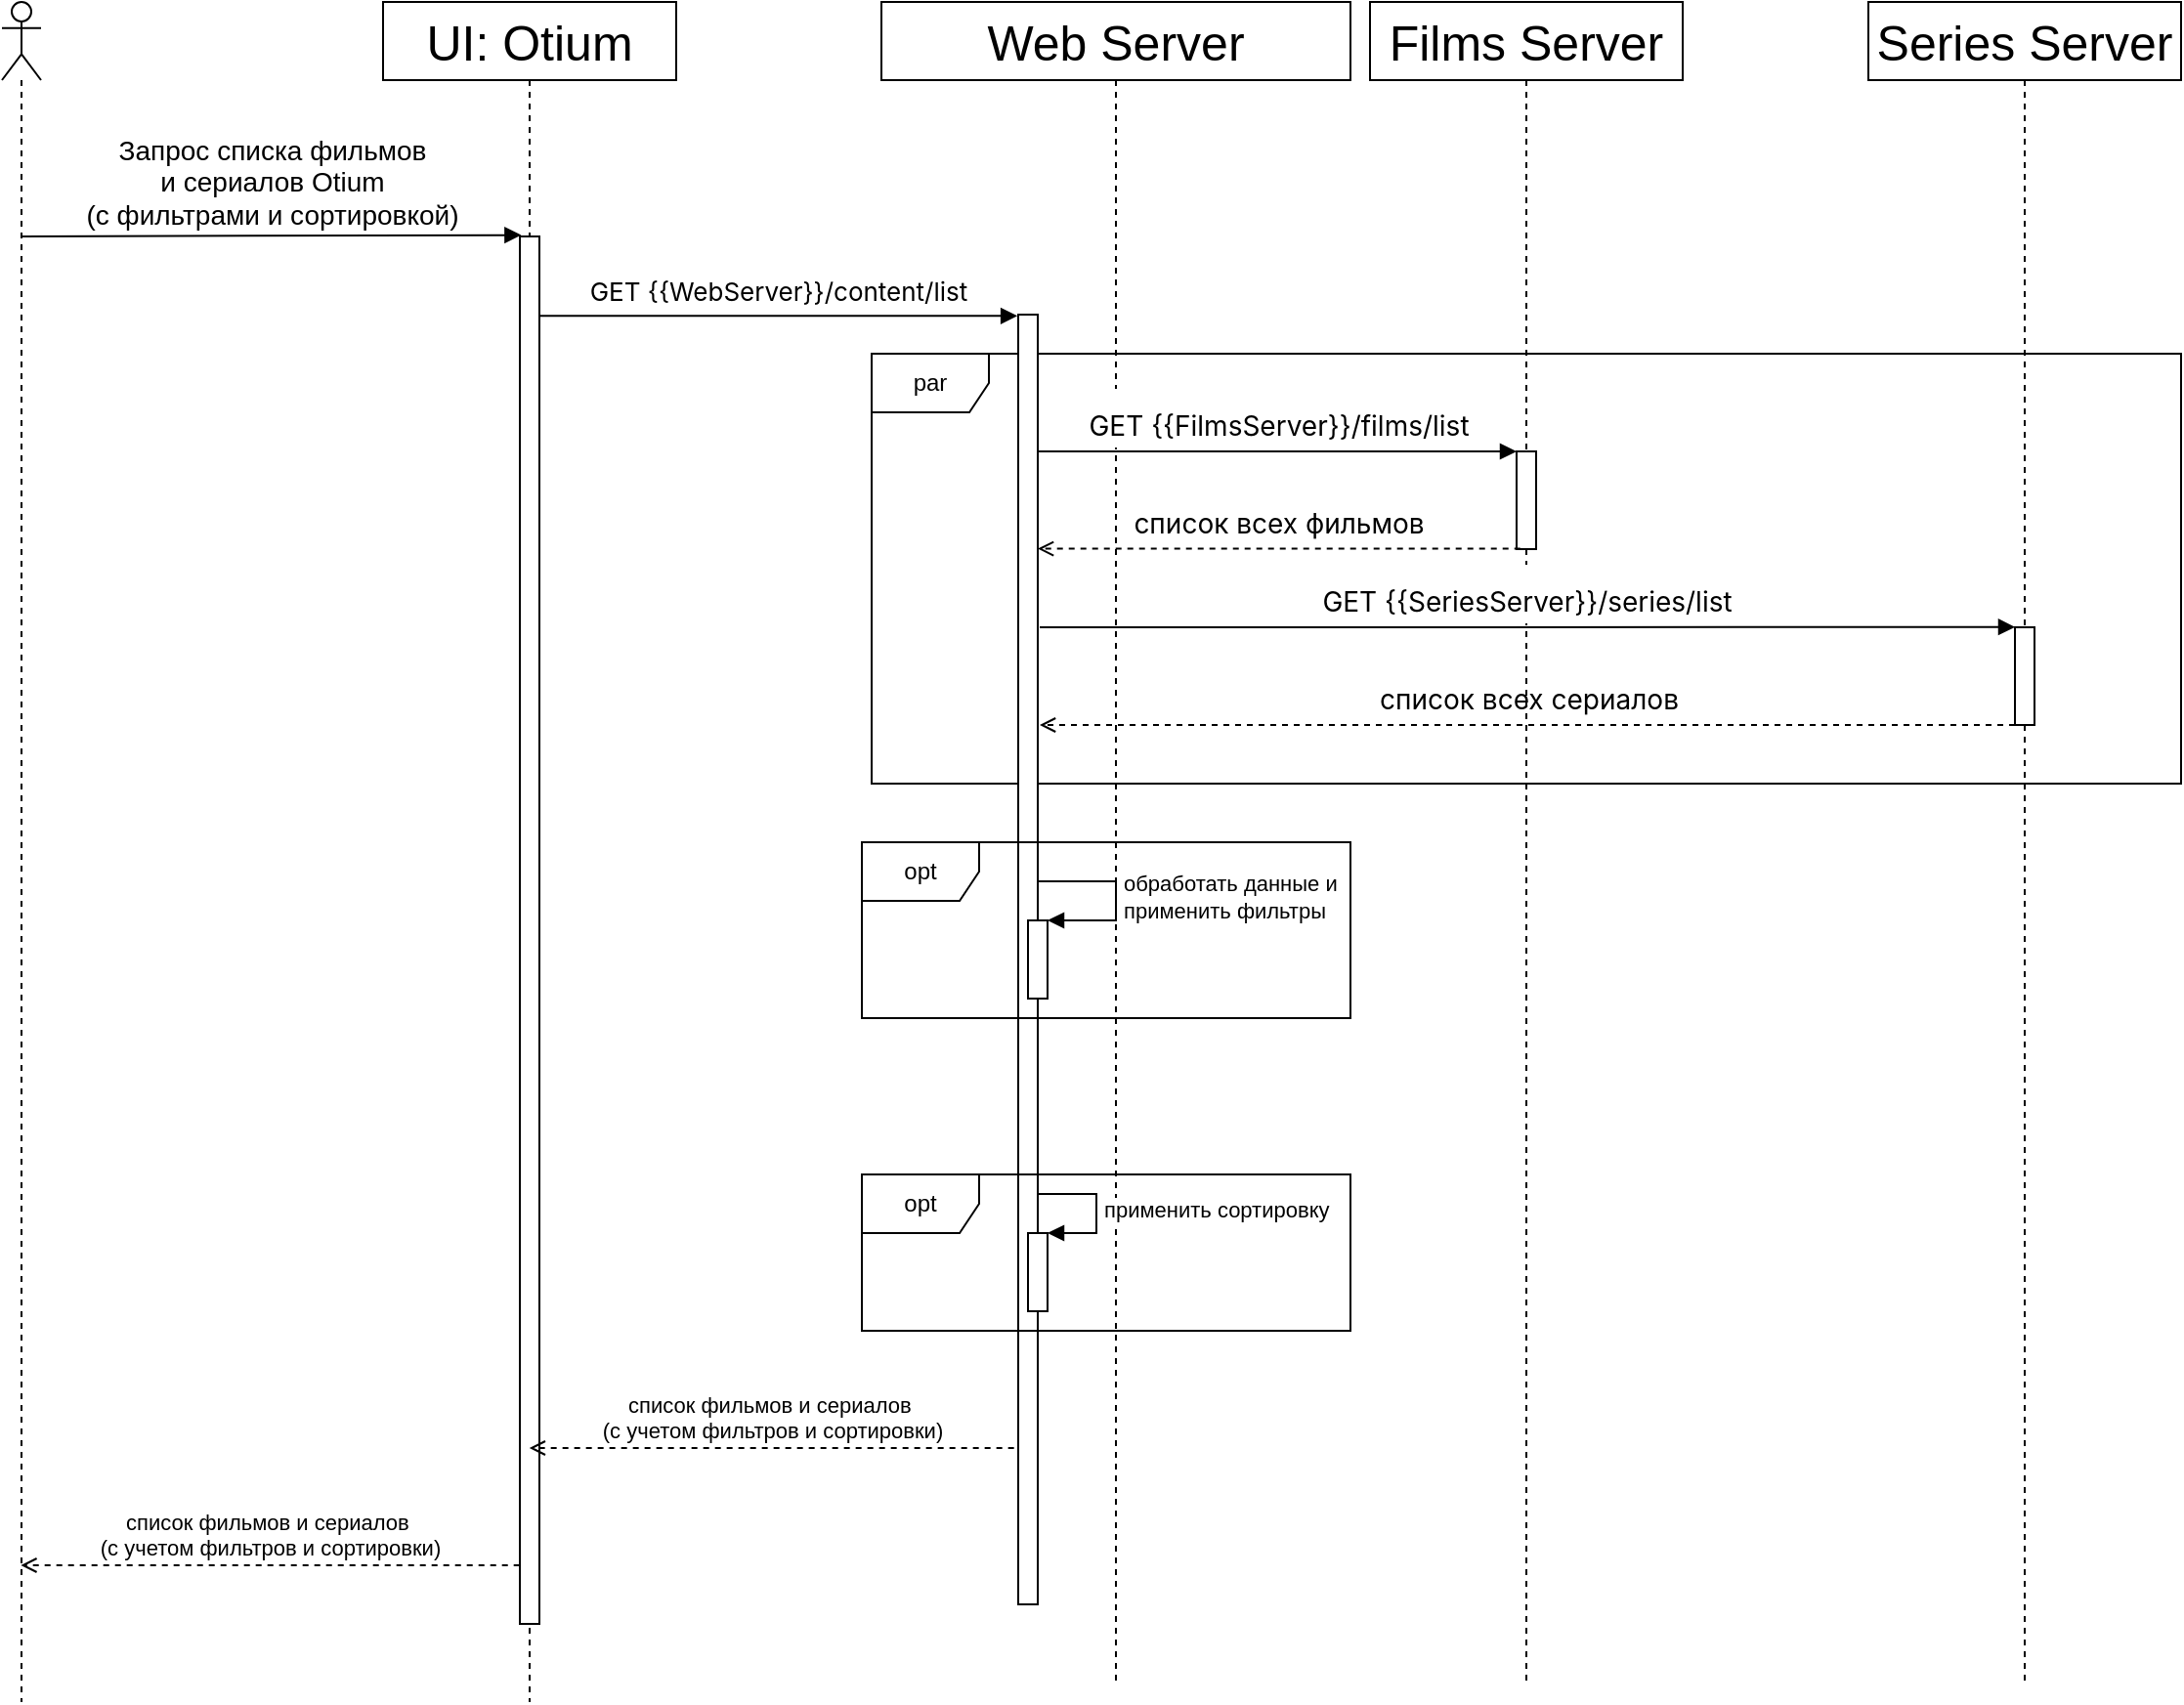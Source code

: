 <mxfile version="28.1.0">
  <diagram id="7ac91c9_CYBIp-0gwyT7" name="Страница 1">
    <mxGraphModel grid="1" page="1" gridSize="10" guides="1" tooltips="1" connect="1" arrows="1" fold="1" pageScale="1" pageWidth="827" pageHeight="1169" math="0" shadow="0">
      <root>
        <mxCell id="0" />
        <mxCell id="1" parent="0" />
        <mxCell id="GGyy2skdk855IDRl_ngY-1" value="par" style="shape=umlFrame;whiteSpace=wrap;html=1;" vertex="1" parent="1">
          <mxGeometry x="515" y="5920" width="670" height="220" as="geometry" />
        </mxCell>
        <mxCell id="GGyy2skdk855IDRl_ngY-2" value="" style="shape=umlLifeline;participant=umlActor;perimeter=lifelinePerimeter;whiteSpace=wrap;html=1;container=1;collapsible=0;recursiveResize=0;verticalAlign=top;spacingTop=36;outlineConnect=0;fontSize=25;" vertex="1" parent="1">
          <mxGeometry x="70" y="5740" width="20" height="870" as="geometry" />
        </mxCell>
        <mxCell id="GGyy2skdk855IDRl_ngY-3" value="Запрос списка фильмов &lt;br&gt;и сериалов Otium &lt;br&gt;(с фильтрами и сортировкой)" style="html=1;verticalAlign=bottom;startArrow=none;startFill=0;endArrow=block;startSize=8;rounded=1;fontSize=14;entryX=0.069;entryY=-0.001;entryDx=0;entryDy=0;entryPerimeter=0;" edge="1" parent="GGyy2skdk855IDRl_ngY-2" target="GGyy2skdk855IDRl_ngY-13">
          <mxGeometry width="60" relative="1" as="geometry">
            <mxPoint x="10" y="120" as="sourcePoint" />
            <mxPoint x="70" y="120" as="targetPoint" />
          </mxGeometry>
        </mxCell>
        <mxCell id="GGyy2skdk855IDRl_ngY-4" value="Web Server" style="shape=umlLifeline;perimeter=lifelinePerimeter;whiteSpace=wrap;html=1;container=1;collapsible=0;recursiveResize=0;outlineConnect=0;fontSize=25;" vertex="1" parent="1">
          <mxGeometry x="520" y="5740" width="240" height="860" as="geometry" />
        </mxCell>
        <mxCell id="GGyy2skdk855IDRl_ngY-5" value="" style="html=1;points=[];perimeter=orthogonalPerimeter;fontFamily=Helvetica;fontSize=25;fontColor=default;align=center;strokeColor=default;fillColor=default;" vertex="1" parent="GGyy2skdk855IDRl_ngY-4">
          <mxGeometry x="70" y="160" width="10" height="660" as="geometry" />
        </mxCell>
        <mxCell id="GGyy2skdk855IDRl_ngY-6" value="" style="html=1;points=[];perimeter=orthogonalPerimeter;" vertex="1" parent="GGyy2skdk855IDRl_ngY-4">
          <mxGeometry x="75" y="470" width="10" height="40" as="geometry" />
        </mxCell>
        <mxCell id="GGyy2skdk855IDRl_ngY-7" value="обработать данные и&lt;br&gt;применить фильтры" style="edgeStyle=orthogonalEdgeStyle;html=1;align=left;spacingLeft=2;endArrow=block;rounded=0;entryX=1;entryY=0;" edge="1" parent="GGyy2skdk855IDRl_ngY-4" target="GGyy2skdk855IDRl_ngY-6">
          <mxGeometry relative="1" as="geometry">
            <mxPoint x="80" y="450" as="sourcePoint" />
            <Array as="points">
              <mxPoint x="120" y="450" />
              <mxPoint x="120" y="470" />
            </Array>
          </mxGeometry>
        </mxCell>
        <mxCell id="UTSkjr9H8OJ1DYK9kxdG-1" value="" style="rounded=0;whiteSpace=wrap;html=1;" vertex="1" parent="GGyy2skdk855IDRl_ngY-4">
          <mxGeometry x="75" y="630" width="10" height="40" as="geometry" />
        </mxCell>
        <mxCell id="UTSkjr9H8OJ1DYK9kxdG-3" value="применить сортировку" style="edgeStyle=orthogonalEdgeStyle;html=1;align=left;spacingLeft=2;endArrow=block;rounded=0;entryX=1;entryY=0;" edge="1" parent="GGyy2skdk855IDRl_ngY-4">
          <mxGeometry relative="1" as="geometry">
            <mxPoint x="80" y="610" as="sourcePoint" />
            <Array as="points">
              <mxPoint x="110" y="610" />
              <mxPoint x="110" y="630" />
            </Array>
            <mxPoint x="85" y="630" as="targetPoint" />
          </mxGeometry>
        </mxCell>
        <mxCell id="n8H1IvrtpVOy08j5Kx5K-1" value="opt" style="shape=umlFrame;whiteSpace=wrap;html=1;pointerEvents=0;" vertex="1" parent="GGyy2skdk855IDRl_ngY-4">
          <mxGeometry x="-10" y="430" width="250" height="90" as="geometry" />
        </mxCell>
        <mxCell id="n8H1IvrtpVOy08j5Kx5K-2" value="opt" style="shape=umlFrame;whiteSpace=wrap;html=1;pointerEvents=0;" vertex="1" parent="GGyy2skdk855IDRl_ngY-4">
          <mxGeometry x="-10" y="600" width="250" height="80" as="geometry" />
        </mxCell>
        <mxCell id="GGyy2skdk855IDRl_ngY-8" value="Series Server" style="shape=umlLifeline;perimeter=lifelinePerimeter;whiteSpace=wrap;html=1;container=1;collapsible=0;recursiveResize=0;outlineConnect=0;fontSize=25;" vertex="1" parent="1">
          <mxGeometry x="1025" y="5740" width="160" height="860" as="geometry" />
        </mxCell>
        <mxCell id="GGyy2skdk855IDRl_ngY-9" value="" style="html=1;points=[];perimeter=orthogonalPerimeter;fontFamily=Helvetica;fontSize=25;fontColor=default;align=center;strokeColor=default;fillColor=default;" vertex="1" parent="GGyy2skdk855IDRl_ngY-8">
          <mxGeometry x="75" y="320" width="10" height="50" as="geometry" />
        </mxCell>
        <mxCell id="GGyy2skdk855IDRl_ngY-10" value="&lt;div style=&quot;text-align: left;&quot;&gt;&lt;font face=&quot;Inter, system-ui, -apple-system, system-ui, Segoe UI, Roboto, Oxygen, Ubuntu, Cantarell, Fira Sans, Droid Sans, Helvetica, Arial, sans-serif&quot;&gt;&lt;span style=&quot;font-size: 14px;&quot;&gt;список всех сериалов&lt;/span&gt;&lt;/font&gt;&lt;/div&gt;" style="html=1;verticalAlign=bottom;startArrow=none;endArrow=open;startSize=8;rounded=1;fontSize=25;startFill=0;endFill=0;dashed=1;exitX=-0.05;exitY=0.205;exitDx=0;exitDy=0;exitPerimeter=0;" edge="1" parent="GGyy2skdk855IDRl_ngY-8">
          <mxGeometry x="-0.001" relative="1" as="geometry">
            <mxPoint x="75" y="370" as="sourcePoint" />
            <mxPoint x="-424" y="370" as="targetPoint" />
            <mxPoint as="offset" />
          </mxGeometry>
        </mxCell>
        <mxCell id="GGyy2skdk855IDRl_ngY-11" value="&lt;span style=&quot;background-color: rgb(255, 255, 255); font-size: 13px;&quot;&gt;&lt;font style=&quot;font-size: 13px;&quot;&gt;&lt;span style=&quot;font-family: Inter, system-ui, -apple-system, &amp;quot;system-ui&amp;quot;, &amp;quot;Segoe UI&amp;quot;, Roboto, Oxygen, Ubuntu, Cantarell, &amp;quot;Fira Sans&amp;quot;, &amp;quot;Droid Sans&amp;quot;, Helvetica, Arial, sans-serif; text-align: left;&quot; data-testid=&quot;resolvedVariable&quot; spellcheck=&quot;false&quot; class=&quot;resolvedVariable&quot;&gt;GET {{WebServer}}&lt;/span&gt;&lt;span style=&quot;font-family: Inter, system-ui, -apple-system, &amp;quot;system-ui&amp;quot;, &amp;quot;Segoe UI&amp;quot;, Roboto, Oxygen, Ubuntu, Cantarell, &amp;quot;Fira Sans&amp;quot;, &amp;quot;Droid Sans&amp;quot;, Helvetica, Arial, sans-serif; text-align: left;&quot; data-testid=&quot;resolvedVariable&quot; spellcheck=&quot;false&quot; class=&quot;resolvedVariable&quot;&gt;/&lt;/span&gt;&lt;/font&gt;&lt;span style=&quot;font-family: Inter, system-ui, -apple-system, &amp;quot;system-ui&amp;quot;, &amp;quot;Segoe UI&amp;quot;, Roboto, Oxygen, Ubuntu, Cantarell, &amp;quot;Fira Sans&amp;quot;, &amp;quot;Droid Sans&amp;quot;, Helvetica, Arial, sans-serif; text-align: left;&quot; data-offset-key=&quot;a3p1t-1-0&quot;&gt;&lt;span style=&quot;&quot; data-text=&quot;true&quot;&gt;content/list&lt;/span&gt;&lt;/span&gt;&lt;/span&gt;" style="html=1;verticalAlign=bottom;startArrow=none;endArrow=block;startSize=8;rounded=1;fontSize=25;entryX=-0.044;entryY=0.001;entryDx=0;entryDy=0;entryPerimeter=0;startFill=0;" edge="1" parent="1" source="GGyy2skdk855IDRl_ngY-13" target="GGyy2skdk855IDRl_ngY-5">
          <mxGeometry x="-0.001" relative="1" as="geometry">
            <mxPoint x="275" y="5820" as="sourcePoint" />
            <mxPoint as="offset" />
          </mxGeometry>
        </mxCell>
        <mxCell id="GGyy2skdk855IDRl_ngY-12" value="UI: Otium" style="shape=umlLifeline;perimeter=lifelinePerimeter;whiteSpace=wrap;html=1;container=1;collapsible=0;recursiveResize=0;outlineConnect=0;fontSize=25;" vertex="1" parent="1">
          <mxGeometry x="265" y="5740" width="150" height="870" as="geometry" />
        </mxCell>
        <mxCell id="GGyy2skdk855IDRl_ngY-13" value="" style="html=1;points=[];perimeter=orthogonalPerimeter;fontFamily=Helvetica;fontSize=25;fontColor=default;align=center;strokeColor=default;fillColor=default;" vertex="1" parent="GGyy2skdk855IDRl_ngY-12">
          <mxGeometry x="70" y="120" width="10" height="710" as="geometry" />
        </mxCell>
        <mxCell id="GGyy2skdk855IDRl_ngY-15" value="Films Server" style="shape=umlLifeline;perimeter=lifelinePerimeter;whiteSpace=wrap;html=1;container=1;collapsible=0;recursiveResize=0;outlineConnect=0;fontSize=25;" vertex="1" parent="1">
          <mxGeometry x="770" y="5740" width="160" height="860" as="geometry" />
        </mxCell>
        <mxCell id="GGyy2skdk855IDRl_ngY-16" value="" style="html=1;points=[];perimeter=orthogonalPerimeter;fontFamily=Helvetica;fontSize=25;fontColor=default;align=center;strokeColor=default;fillColor=default;" vertex="1" parent="GGyy2skdk855IDRl_ngY-15">
          <mxGeometry x="75" y="230" width="10" height="50" as="geometry" />
        </mxCell>
        <mxCell id="GGyy2skdk855IDRl_ngY-17" value="&lt;span style=&quot;background-color: rgb(255, 255, 255); font-size: 14px;&quot;&gt;&lt;font style=&quot;font-size: 14px;&quot;&gt;&lt;span style=&quot;font-family: Inter, system-ui, -apple-system, &amp;quot;system-ui&amp;quot;, &amp;quot;Segoe UI&amp;quot;, Roboto, Oxygen, Ubuntu, Cantarell, &amp;quot;Fira Sans&amp;quot;, &amp;quot;Droid Sans&amp;quot;, Helvetica, Arial, sans-serif; text-align: left;&quot; data-testid=&quot;resolvedVariable&quot; spellcheck=&quot;false&quot; class=&quot;resolvedVariable&quot;&gt;GET {{FilmsServer}}&lt;/span&gt;&lt;span style=&quot;font-family: Inter, system-ui, -apple-system, &amp;quot;system-ui&amp;quot;, &amp;quot;Segoe UI&amp;quot;, Roboto, Oxygen, Ubuntu, Cantarell, &amp;quot;Fira Sans&amp;quot;, &amp;quot;Droid Sans&amp;quot;, Helvetica, Arial, sans-serif; text-align: left;&quot; data-testid=&quot;resolvedVariable&quot; spellcheck=&quot;false&quot; class=&quot;resolvedVariable&quot;&gt;/films&lt;/span&gt;&lt;/font&gt;&lt;span style=&quot;font-family: Inter, system-ui, -apple-system, &amp;quot;system-ui&amp;quot;, &amp;quot;Segoe UI&amp;quot;, Roboto, Oxygen, Ubuntu, Cantarell, &amp;quot;Fira Sans&amp;quot;, &amp;quot;Droid Sans&amp;quot;, Helvetica, Arial, sans-serif; text-align: left;&quot; data-offset-key=&quot;a3p1t-1-0&quot;&gt;&lt;span style=&quot;&quot; data-text=&quot;true&quot;&gt;/list&lt;/span&gt;&lt;/span&gt;&lt;/span&gt;" style="html=1;verticalAlign=bottom;startArrow=none;endArrow=block;startSize=8;rounded=1;fontSize=25;entryX=-0.044;entryY=0.001;entryDx=0;entryDy=0;entryPerimeter=0;startFill=0;" edge="1" parent="GGyy2skdk855IDRl_ngY-15">
          <mxGeometry x="-0.001" relative="1" as="geometry">
            <mxPoint x="-170" y="230" as="sourcePoint" />
            <mxPoint x="75" y="230" as="targetPoint" />
            <mxPoint as="offset" />
          </mxGeometry>
        </mxCell>
        <mxCell id="GGyy2skdk855IDRl_ngY-18" value="&lt;span style=&quot;background-color: rgb(255, 255, 255); font-size: 14px;&quot;&gt;&lt;font style=&quot;font-size: 14px;&quot;&gt;&lt;span style=&quot;font-family: Inter, system-ui, -apple-system, &amp;quot;system-ui&amp;quot;, &amp;quot;Segoe UI&amp;quot;, Roboto, Oxygen, Ubuntu, Cantarell, &amp;quot;Fira Sans&amp;quot;, &amp;quot;Droid Sans&amp;quot;, Helvetica, Arial, sans-serif; text-align: left;&quot; data-testid=&quot;resolvedVariable&quot; spellcheck=&quot;false&quot; class=&quot;resolvedVariable&quot;&gt;GET {{SeriesServer}}&lt;/span&gt;&lt;span style=&quot;font-family: Inter, system-ui, -apple-system, &amp;quot;system-ui&amp;quot;, &amp;quot;Segoe UI&amp;quot;, Roboto, Oxygen, Ubuntu, Cantarell, &amp;quot;Fira Sans&amp;quot;, &amp;quot;Droid Sans&amp;quot;, Helvetica, Arial, sans-serif; text-align: left;&quot; data-testid=&quot;resolvedVariable&quot; spellcheck=&quot;false&quot; class=&quot;resolvedVariable&quot;&gt;/series&lt;/span&gt;&lt;/font&gt;&lt;span style=&quot;font-family: Inter, system-ui, -apple-system, &amp;quot;system-ui&amp;quot;, &amp;quot;Segoe UI&amp;quot;, Roboto, Oxygen, Ubuntu, Cantarell, &amp;quot;Fira Sans&amp;quot;, &amp;quot;Droid Sans&amp;quot;, Helvetica, Arial, sans-serif; text-align: left;&quot; data-offset-key=&quot;a3p1t-1-0&quot;&gt;&lt;span style=&quot;&quot; data-text=&quot;true&quot;&gt;/list&lt;/span&gt;&lt;/span&gt;&lt;/span&gt;" style="html=1;verticalAlign=bottom;startArrow=none;endArrow=block;startSize=8;rounded=1;fontSize=25;entryX=-0.044;entryY=0.001;entryDx=0;entryDy=0;entryPerimeter=0;startFill=0;" edge="1" parent="GGyy2skdk855IDRl_ngY-15">
          <mxGeometry x="-0.001" relative="1" as="geometry">
            <mxPoint x="-169" y="320" as="sourcePoint" />
            <mxPoint x="330" y="319.87" as="targetPoint" />
            <mxPoint as="offset" />
          </mxGeometry>
        </mxCell>
        <mxCell id="GGyy2skdk855IDRl_ngY-19" value="&lt;div style=&quot;text-align: left;&quot;&gt;&lt;font face=&quot;Inter, system-ui, -apple-system, system-ui, Segoe UI, Roboto, Oxygen, Ubuntu, Cantarell, Fira Sans, Droid Sans, Helvetica, Arial, sans-serif&quot;&gt;&lt;span style=&quot;font-size: 14px;&quot;&gt;список всех фильмов&lt;/span&gt;&lt;/font&gt;&lt;/div&gt;" style="html=1;verticalAlign=bottom;startArrow=none;endArrow=open;startSize=8;rounded=1;fontSize=25;startFill=0;endFill=0;dashed=1;exitX=0.186;exitY=0.996;exitDx=0;exitDy=0;exitPerimeter=0;" edge="1" parent="1" source="GGyy2skdk855IDRl_ngY-16" target="GGyy2skdk855IDRl_ngY-5">
          <mxGeometry x="-0.001" relative="1" as="geometry">
            <mxPoint x="830" y="6020" as="sourcePoint" />
            <mxPoint x="600" y="6001" as="targetPoint" />
            <mxPoint as="offset" />
          </mxGeometry>
        </mxCell>
        <mxCell id="GGyy2skdk855IDRl_ngY-20" value="список фильмов и сериалов &#xa;(с учетом фильтров и сортировки)" style="html=1;verticalAlign=bottom;startArrow=none;endArrow=open;startSize=8;rounded=1;startFill=0;endFill=0;dashed=1;exitX=-0.217;exitY=0.96;exitDx=0;exitDy=0;exitPerimeter=0;" edge="1" parent="1">
          <mxGeometry x="-0.001" relative="1" as="geometry">
            <mxPoint x="587.83" y="6480" as="sourcePoint" />
            <mxPoint x="339.894" y="6480" as="targetPoint" />
            <mxPoint as="offset" />
          </mxGeometry>
        </mxCell>
        <mxCell id="GGyy2skdk855IDRl_ngY-14" value="список фильмов и сериалов &#xa;(с учетом фильтров и сортировки)" style="html=1;verticalAlign=bottom;startArrow=none;endArrow=open;startSize=8;rounded=1;startFill=0;endFill=0;dashed=1;exitX=-0.015;exitY=0.943;exitDx=0;exitDy=0;exitPerimeter=0;" edge="1" parent="1">
          <mxGeometry relative="1" as="geometry">
            <mxPoint x="334.85" y="6540" as="sourcePoint" />
            <mxPoint x="79.667" y="6540" as="targetPoint" />
            <mxPoint as="offset" />
          </mxGeometry>
        </mxCell>
      </root>
    </mxGraphModel>
  </diagram>
</mxfile>
